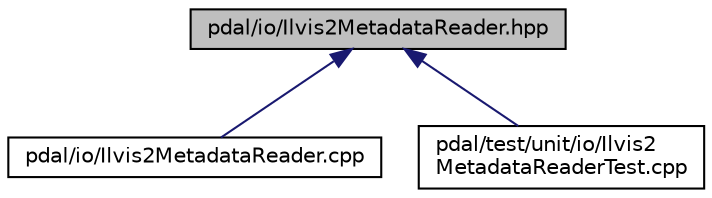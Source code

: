 digraph "pdal/io/Ilvis2MetadataReader.hpp"
{
  edge [fontname="Helvetica",fontsize="10",labelfontname="Helvetica",labelfontsize="10"];
  node [fontname="Helvetica",fontsize="10",shape=record];
  Node1 [label="pdal/io/Ilvis2MetadataReader.hpp",height=0.2,width=0.4,color="black", fillcolor="grey75", style="filled", fontcolor="black"];
  Node1 -> Node2 [dir="back",color="midnightblue",fontsize="10",style="solid",fontname="Helvetica"];
  Node2 [label="pdal/io/Ilvis2MetadataReader.cpp",height=0.2,width=0.4,color="black", fillcolor="white", style="filled",URL="$Ilvis2MetadataReader_8cpp.html"];
  Node1 -> Node3 [dir="back",color="midnightblue",fontsize="10",style="solid",fontname="Helvetica"];
  Node3 [label="pdal/test/unit/io/Ilvis2\lMetadataReaderTest.cpp",height=0.2,width=0.4,color="black", fillcolor="white", style="filled",URL="$Ilvis2MetadataReaderTest_8cpp.html"];
}
